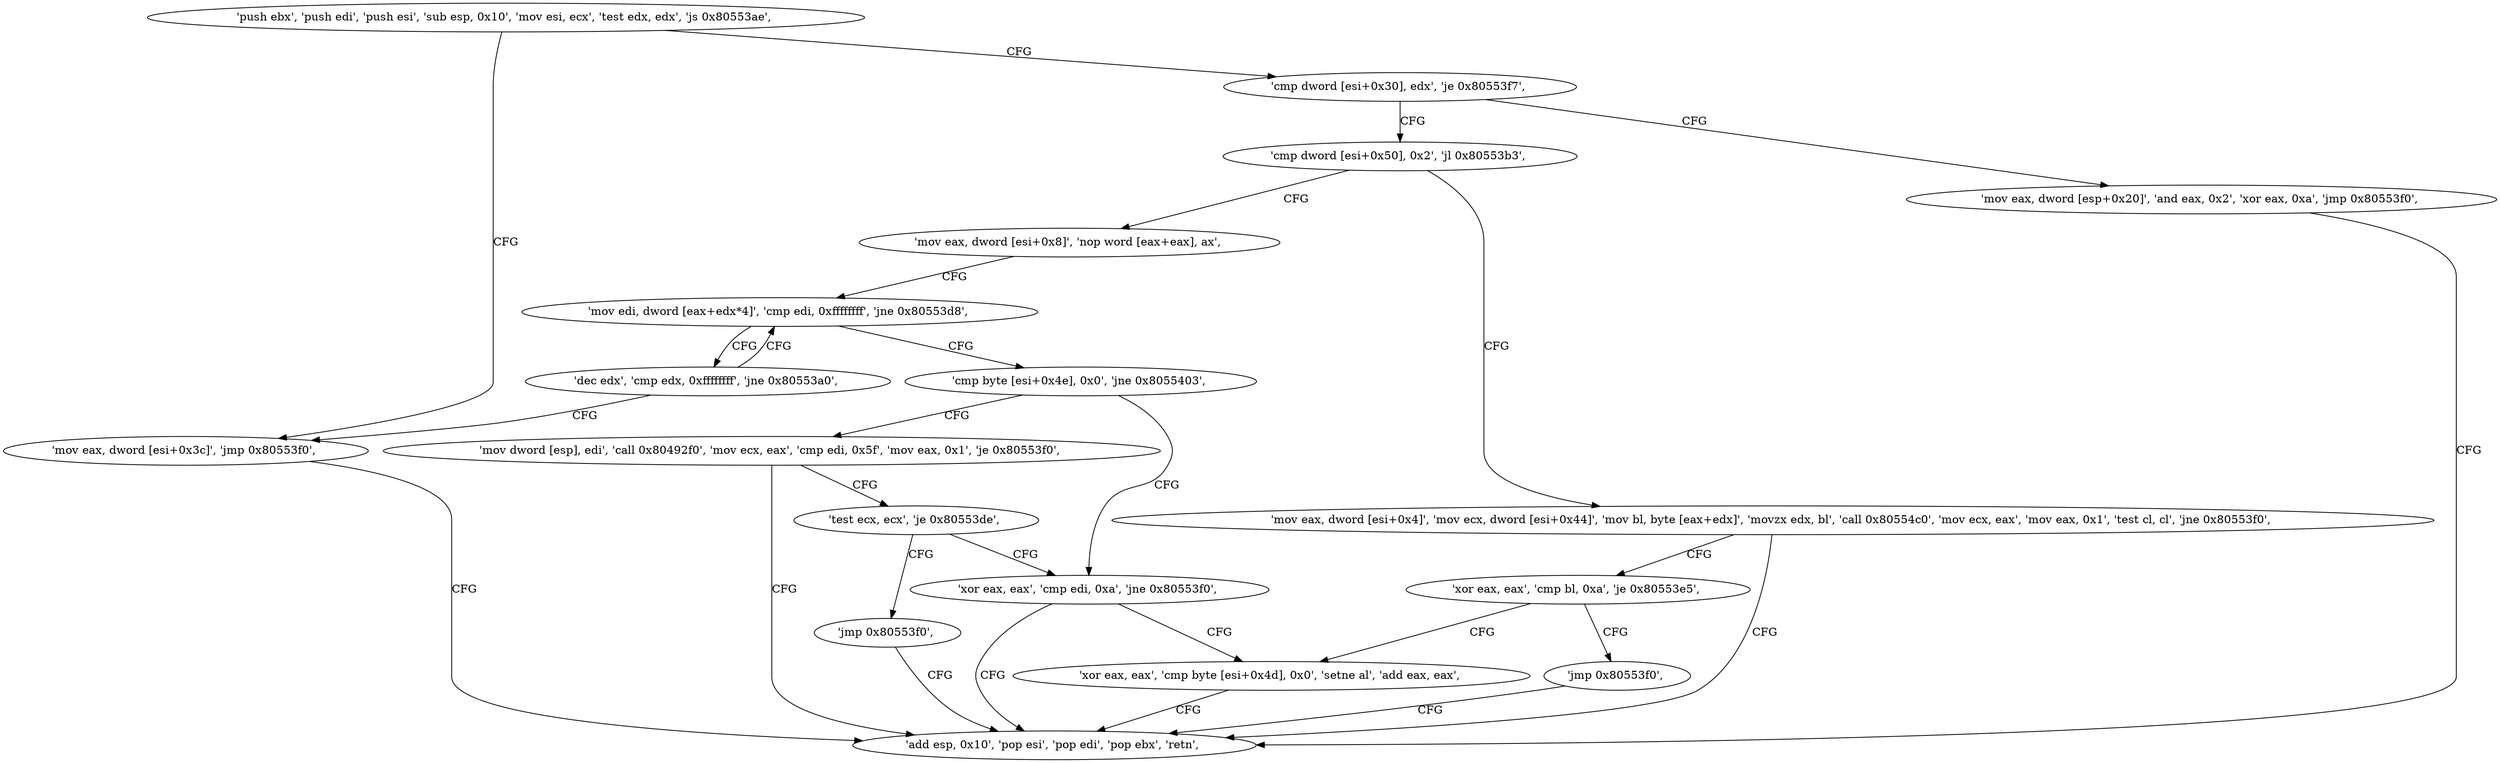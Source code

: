 digraph "func" {
"134566784" [label = "'push ebx', 'push edi', 'push esi', 'sub esp, 0x10', 'mov esi, ecx', 'test edx, edx', 'js 0x80553ae', " ]
"134566830" [label = "'mov eax, dword [esi+0x3c]', 'jmp 0x80553f0', " ]
"134566796" [label = "'cmp dword [esi+0x30], edx', 'je 0x80553f7', " ]
"134566896" [label = "'add esp, 0x10', 'pop esi', 'pop edi', 'pop ebx', 'retn', " ]
"134566903" [label = "'mov eax, dword [esp+0x20]', 'and eax, 0x2', 'xor eax, 0xa', 'jmp 0x80553f0', " ]
"134566801" [label = "'cmp dword [esi+0x50], 0x2', 'jl 0x80553b3', " ]
"134566835" [label = "'mov eax, dword [esi+0x4]', 'mov ecx, dword [esi+0x44]', 'mov bl, byte [eax+edx]', 'movzx edx, bl', 'call 0x80554c0', 'mov ecx, eax', 'mov eax, 0x1', 'test cl, cl', 'jne 0x80553f0', " ]
"134566807" [label = "'mov eax, dword [esi+0x8]', 'nop word [eax+eax], ax', " ]
"134566863" [label = "'xor eax, eax', 'cmp bl, 0xa', 'je 0x80553e5', " ]
"134566816" [label = "'mov edi, dword [eax+edx*4]', 'cmp edi, 0xffffffff', 'jne 0x80553d8', " ]
"134566885" [label = "'xor eax, eax', 'cmp byte [esi+0x4d], 0x0', 'setne al', 'add eax, eax', " ]
"134566870" [label = "'jmp 0x80553f0', " ]
"134566872" [label = "'cmp byte [esi+0x4e], 0x0', 'jne 0x8055403', " ]
"134566915" [label = "'mov dword [esp], edi', 'call 0x80492f0', 'mov ecx, eax', 'cmp edi, 0x5f', 'mov eax, 0x1', 'je 0x80553f0', " ]
"134566878" [label = "'xor eax, eax', 'cmp edi, 0xa', 'jne 0x80553f0', " ]
"134566824" [label = "'dec edx', 'cmp edx, 0xffffffff', 'jne 0x80553a0', " ]
"134566935" [label = "'test ecx, ecx', 'je 0x80553de', " ]
"134566939" [label = "'jmp 0x80553f0', " ]
"134566784" -> "134566830" [ label = "CFG" ]
"134566784" -> "134566796" [ label = "CFG" ]
"134566830" -> "134566896" [ label = "CFG" ]
"134566796" -> "134566903" [ label = "CFG" ]
"134566796" -> "134566801" [ label = "CFG" ]
"134566903" -> "134566896" [ label = "CFG" ]
"134566801" -> "134566835" [ label = "CFG" ]
"134566801" -> "134566807" [ label = "CFG" ]
"134566835" -> "134566896" [ label = "CFG" ]
"134566835" -> "134566863" [ label = "CFG" ]
"134566807" -> "134566816" [ label = "CFG" ]
"134566863" -> "134566885" [ label = "CFG" ]
"134566863" -> "134566870" [ label = "CFG" ]
"134566816" -> "134566872" [ label = "CFG" ]
"134566816" -> "134566824" [ label = "CFG" ]
"134566885" -> "134566896" [ label = "CFG" ]
"134566870" -> "134566896" [ label = "CFG" ]
"134566872" -> "134566915" [ label = "CFG" ]
"134566872" -> "134566878" [ label = "CFG" ]
"134566915" -> "134566896" [ label = "CFG" ]
"134566915" -> "134566935" [ label = "CFG" ]
"134566878" -> "134566896" [ label = "CFG" ]
"134566878" -> "134566885" [ label = "CFG" ]
"134566824" -> "134566816" [ label = "CFG" ]
"134566824" -> "134566830" [ label = "CFG" ]
"134566935" -> "134566878" [ label = "CFG" ]
"134566935" -> "134566939" [ label = "CFG" ]
"134566939" -> "134566896" [ label = "CFG" ]
}
